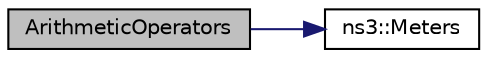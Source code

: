 digraph "ArithmeticOperators"
{
 // LATEX_PDF_SIZE
  edge [fontname="Helvetica",fontsize="10",labelfontname="Helvetica",labelfontsize="10"];
  node [fontname="Helvetica",fontsize="10",shape=record];
  rankdir="LR";
  Node1 [label="ArithmeticOperators",height=0.2,width=0.4,color="black", fillcolor="grey75", style="filled", fontcolor="black",tooltip=" "];
  Node1 -> Node2 [color="midnightblue",fontsize="10",style="solid",fontname="Helvetica"];
  Node2 [label="ns3::Meters",height=0.2,width=0.4,color="black", fillcolor="white", style="filled",URL="$group__length.html#ga76d9d2ee271ce83afdc9fc299a1c0086",tooltip="This function provides a string parsing method that does not rely on istream, which has been found to..."];
}
